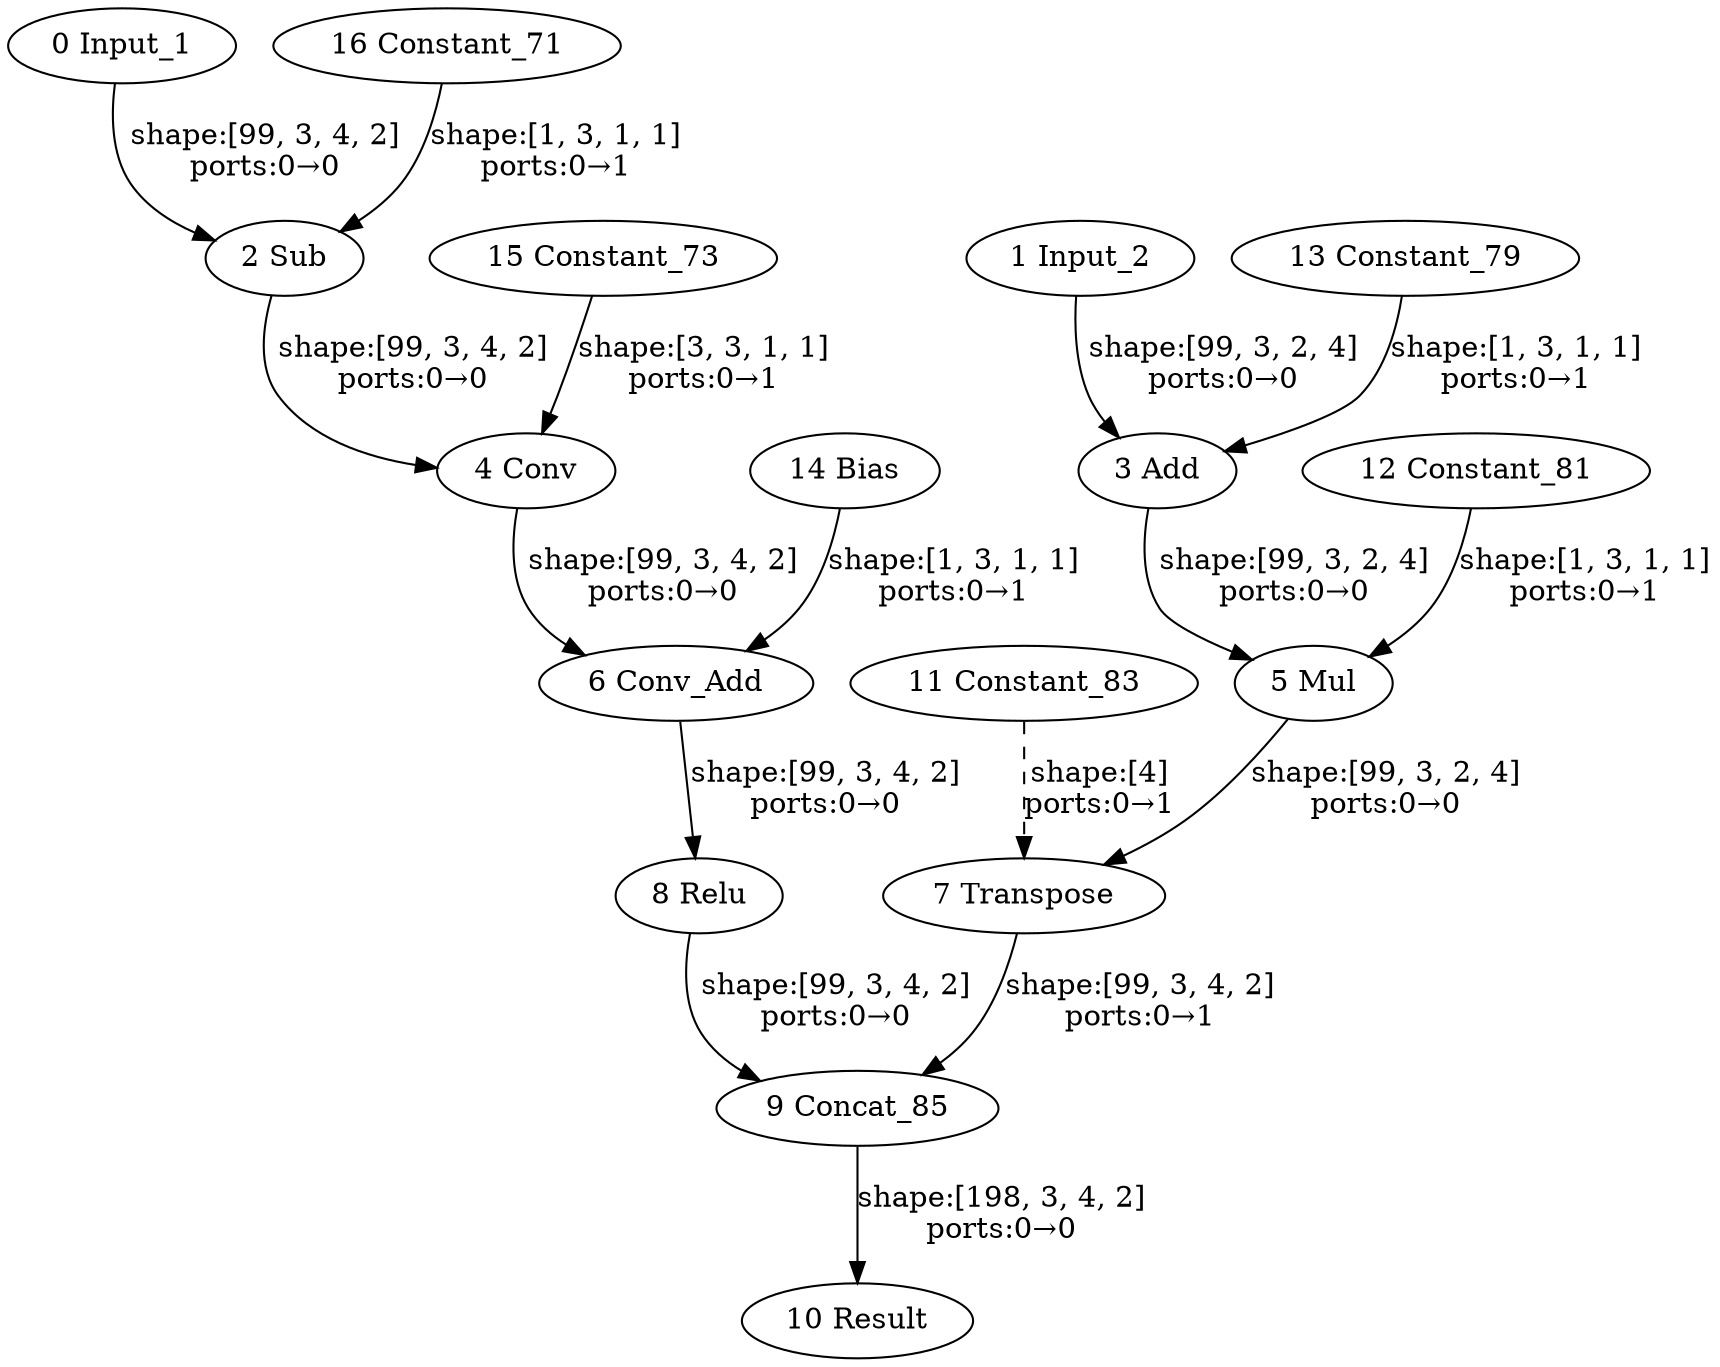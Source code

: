 strict digraph  {
"0 Input_1" [id=0, type=Parameter];
"1 Input_2" [id=1, type=Parameter];
"2 Sub" [id=2, type=Subtract];
"3 Add" [id=3, type=Add];
"4 Conv" [id=4, type=Convolution];
"5 Mul" [id=5, type=Multiply];
"6 Conv_Add" [id=6, type=Add];
"7 Transpose" [id=7, type=Transpose];
"8 Relu" [id=8, type=Relu];
"9 Concat_85" [id=9, type=Concat];
"10 Result" [id=10, type=Result];
"11 Constant_83" [id=11, type=Constant];
"12 Constant_81" [id=12, type=Constant];
"13 Constant_79" [id=13, type=Constant];
"14 Bias" [id=14, type=Constant];
"15 Constant_73" [id=15, type=Constant];
"16 Constant_71" [id=16, type=Constant];
"0 Input_1" -> "2 Sub"  [label="shape:[99, 3, 4, 2]\nports:0→0", style=solid];
"1 Input_2" -> "3 Add"  [label="shape:[99, 3, 2, 4]\nports:0→0", style=solid];
"2 Sub" -> "4 Conv"  [label="shape:[99, 3, 4, 2]\nports:0→0", style=solid];
"3 Add" -> "5 Mul"  [label="shape:[99, 3, 2, 4]\nports:0→0", style=solid];
"4 Conv" -> "6 Conv_Add"  [label="shape:[99, 3, 4, 2]\nports:0→0", style=solid];
"5 Mul" -> "7 Transpose"  [label="shape:[99, 3, 2, 4]\nports:0→0", style=solid];
"6 Conv_Add" -> "8 Relu"  [label="shape:[99, 3, 4, 2]\nports:0→0", style=solid];
"7 Transpose" -> "9 Concat_85"  [label="shape:[99, 3, 4, 2]\nports:0→1", style=solid];
"8 Relu" -> "9 Concat_85"  [label="shape:[99, 3, 4, 2]\nports:0→0", style=solid];
"9 Concat_85" -> "10 Result"  [label="shape:[198, 3, 4, 2]\nports:0→0", style=solid];
"11 Constant_83" -> "7 Transpose"  [label="shape:[4]\nports:0→1", style=dashed];
"12 Constant_81" -> "5 Mul"  [label="shape:[1, 3, 1, 1]\nports:0→1", style=solid];
"13 Constant_79" -> "3 Add"  [label="shape:[1, 3, 1, 1]\nports:0→1", style=solid];
"14 Bias" -> "6 Conv_Add"  [label="shape:[1, 3, 1, 1]\nports:0→1", style=solid];
"15 Constant_73" -> "4 Conv"  [label="shape:[3, 3, 1, 1]\nports:0→1", style=solid];
"16 Constant_71" -> "2 Sub"  [label="shape:[1, 3, 1, 1]\nports:0→1", style=solid];
}
